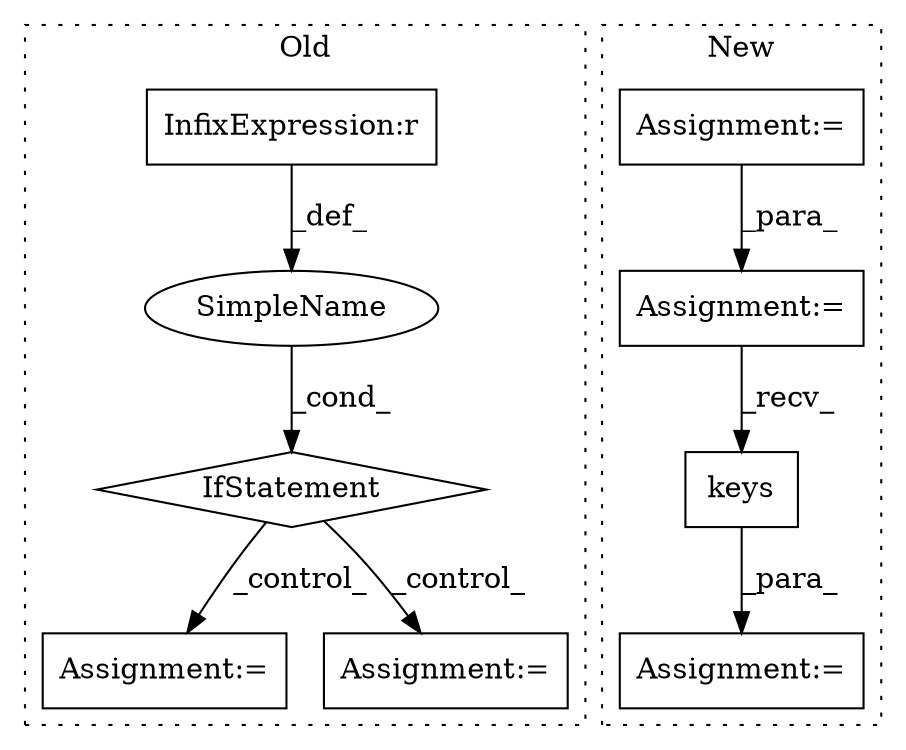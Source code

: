 digraph G {
subgraph cluster0 {
1 [label="IfStatement" a="25" s="2201,2224" l="4,2" shape="diamond"];
4 [label="Assignment:=" a="7" s="2874" l="30" shape="box"];
5 [label="SimpleName" a="42" s="" l="" shape="ellipse"];
6 [label="InfixExpression:r" a="27" s="2216" l="4" shape="box"];
7 [label="Assignment:=" a="7" s="2637" l="2" shape="box"];
label = "Old";
style="dotted";
}
subgraph cluster1 {
2 [label="keys" a="32" s="1422" l="6" shape="box"];
3 [label="Assignment:=" a="7" s="1325" l="12" shape="box"];
8 [label="Assignment:=" a="7" s="1274" l="1" shape="box"];
9 [label="Assignment:=" a="7" s="1195" l="1" shape="box"];
label = "New";
style="dotted";
}
1 -> 7 [label="_control_"];
1 -> 4 [label="_control_"];
2 -> 3 [label="_para_"];
5 -> 1 [label="_cond_"];
6 -> 5 [label="_def_"];
8 -> 2 [label="_recv_"];
9 -> 8 [label="_para_"];
}